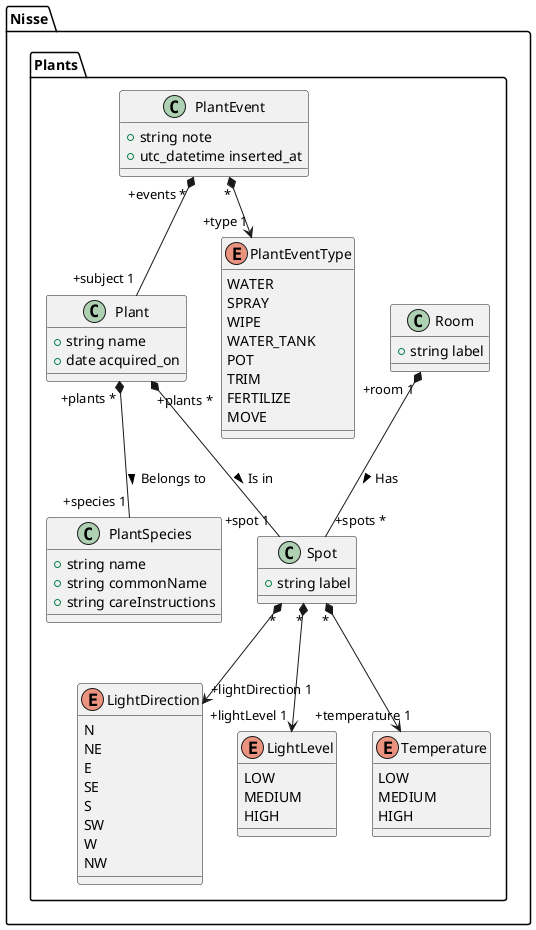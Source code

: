 @startuml
namespace Nisse.Plants {
  class Plant {
    +string name
    +date acquired_on
  }

  class PlantSpecies {
    +string name
    +string commonName
    +string careInstructions
  }

  Plant "+plants *" *-- "+species 1" PlantSpecies : Belongs to >

  class Room {
    +string label
  }
  
  Enum LightDirection {
    N
    NE
    E
    SE
    S
    SW
    W
    NW
  }

  Enum LightLevel {
    LOW
    MEDIUM
    HIGH
  }

  Enum Temperature {
    LOW
    MEDIUM
    HIGH
  }

  class Spot {
    +string label
  }

  Spot "*" *--> "+lightLevel 1" LightLevel
  Spot "*" *--> "+lightDirection 1" LightDirection
  Spot "*" *--> "+temperature 1" Temperature

  Room "+room 1" *-- "+spots *" Spot : Has >

  Plant "+plants *" *-- "+spot 1" Spot : Is in >

  class PlantEvent {
    +string note
    +utc_datetime inserted_at
  }

  enum PlantEventType {
    WATER
    SPRAY
    WIPE
    WATER_TANK
    POT
    TRIM
    FERTILIZE
    MOVE
  }

  PlantEvent "*" *--> "+type 1" PlantEventType

  PlantEvent "+events *" *-- "+subject 1" Plant
}
@enduml